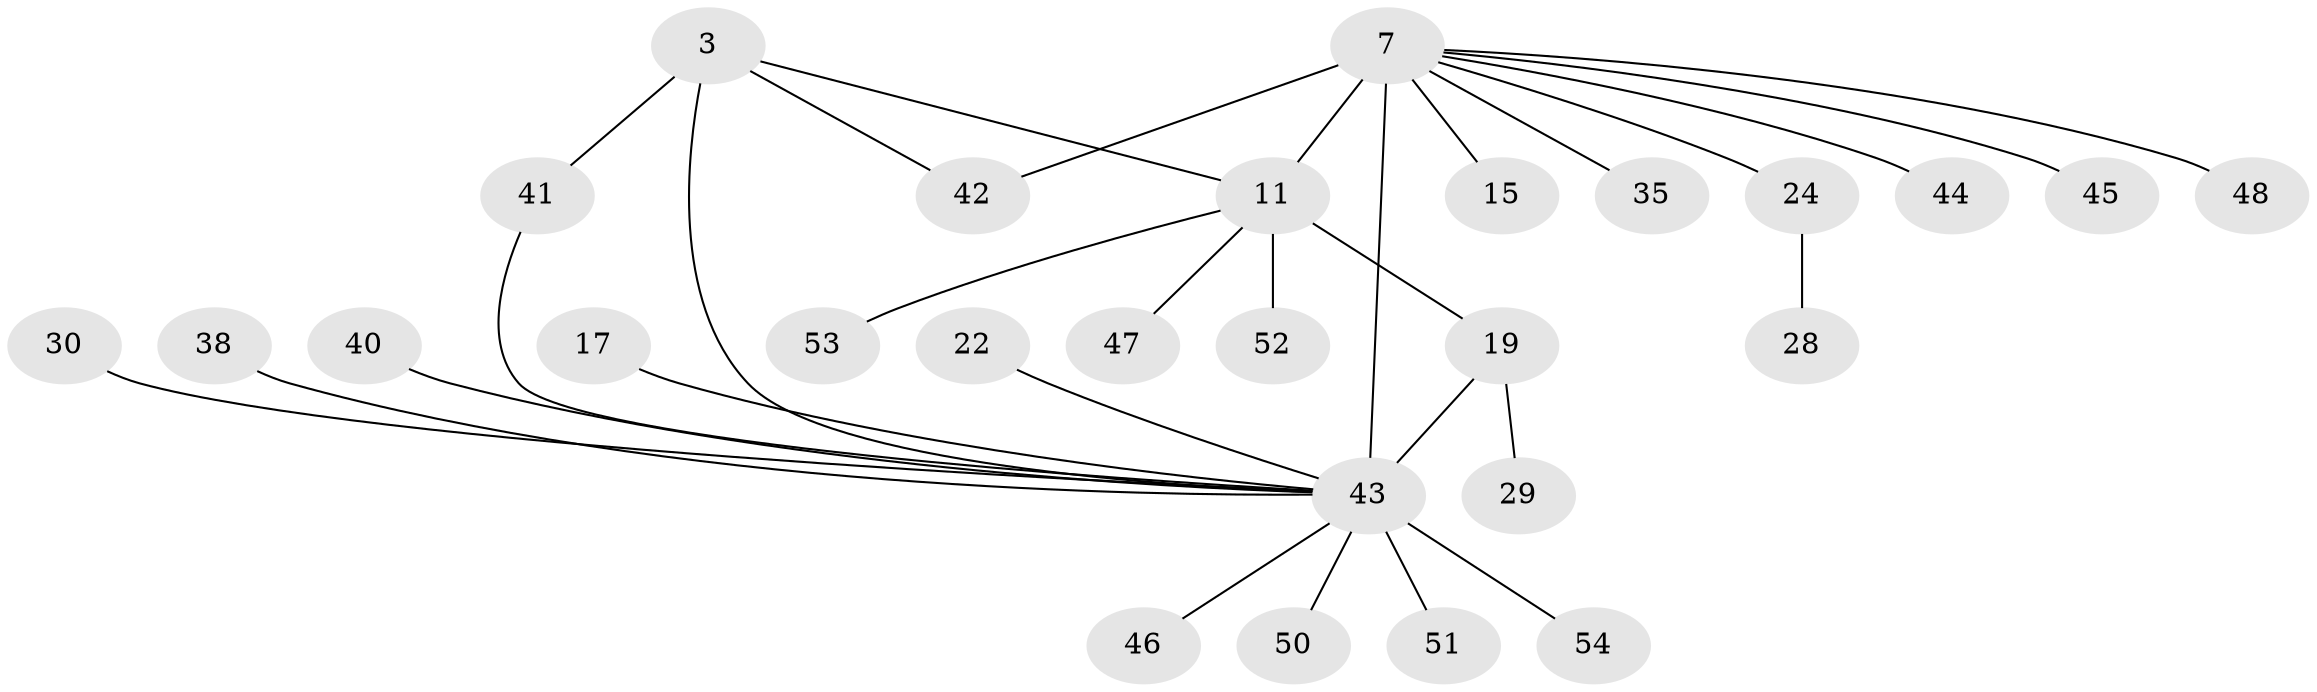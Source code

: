 // original degree distribution, {3: 0.12962962962962962, 7: 0.05555555555555555, 5: 0.037037037037037035, 11: 0.018518518518518517, 9: 0.018518518518518517, 6: 0.018518518518518517, 4: 0.037037037037037035, 2: 0.24074074074074073, 1: 0.4444444444444444}
// Generated by graph-tools (version 1.1) at 2025/54/03/09/25 04:54:06]
// undirected, 27 vertices, 30 edges
graph export_dot {
graph [start="1"]
  node [color=gray90,style=filled];
  3;
  7 [super="+5"];
  11 [super="+4"];
  15;
  17;
  19 [super="+16"];
  22;
  24;
  28;
  29;
  30;
  35 [super="+27"];
  38;
  40;
  41 [super="+26+13+34"];
  42 [super="+33"];
  43 [super="+21+18+36"];
  44;
  45;
  46 [super="+39"];
  47 [super="+23"];
  48;
  50;
  51 [super="+37"];
  52 [super="+49"];
  53;
  54;
  3 -- 11;
  3 -- 41;
  3 -- 42;
  3 -- 43 [weight=2];
  7 -- 15;
  7 -- 24 [weight=2];
  7 -- 44;
  7 -- 45;
  7 -- 48;
  7 -- 11 [weight=2];
  7 -- 43 [weight=8];
  7 -- 35;
  7 -- 42;
  11 -- 19 [weight=2];
  11 -- 53;
  11 -- 47;
  11 -- 52;
  17 -- 43;
  19 -- 29;
  19 -- 43;
  22 -- 43;
  24 -- 28;
  30 -- 43;
  38 -- 43;
  40 -- 43;
  41 -- 43;
  43 -- 46;
  43 -- 50;
  43 -- 51;
  43 -- 54;
}

